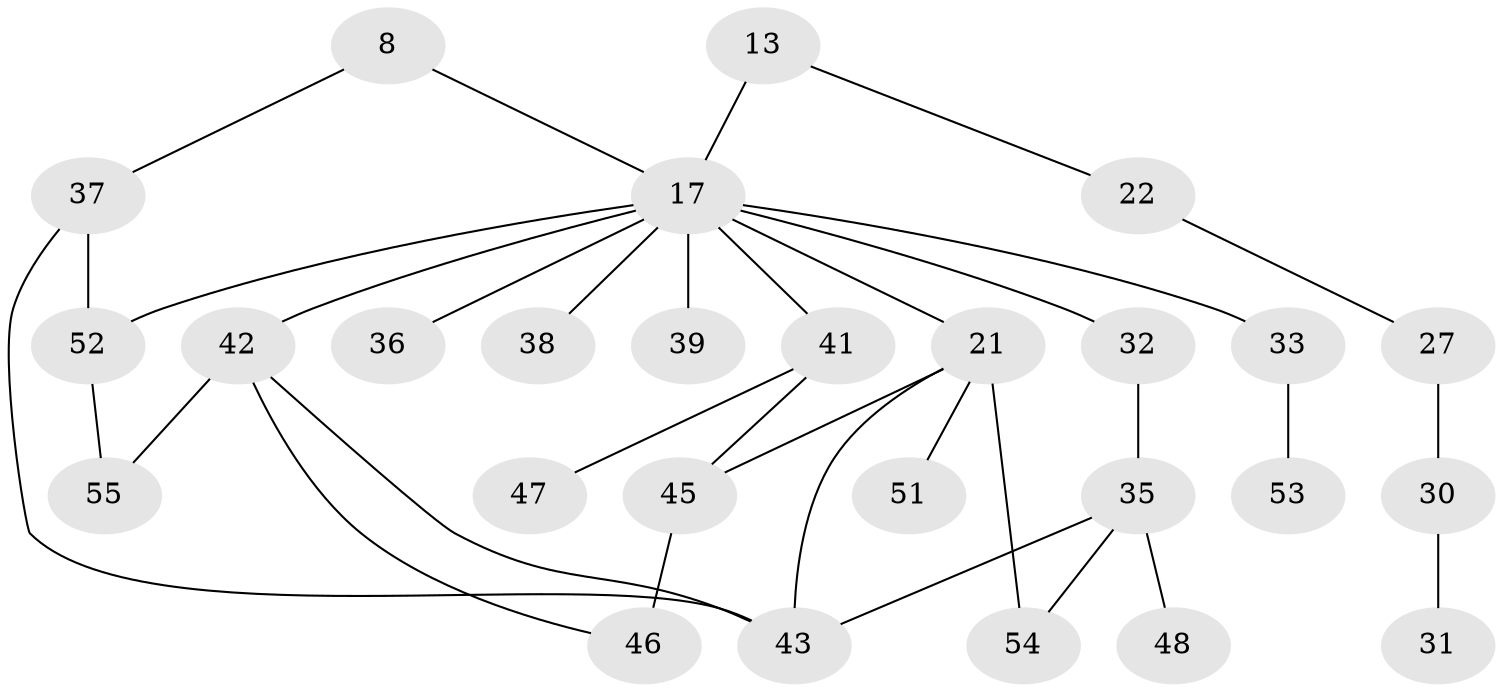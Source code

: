 // original degree distribution, {6: 0.07272727272727272, 5: 0.03636363636363636, 2: 0.36363636363636365, 3: 0.3090909090909091, 4: 0.05454545454545454, 1: 0.16363636363636364}
// Generated by graph-tools (version 1.1) at 2025/45/03/04/25 21:45:37]
// undirected, 27 vertices, 34 edges
graph export_dot {
graph [start="1"]
  node [color=gray90,style=filled];
  8;
  13;
  17 [super="+4+14+7"];
  21 [super="+20"];
  22;
  27;
  30;
  31;
  32;
  33 [super="+15"];
  35 [super="+19+11+6"];
  36;
  37;
  38;
  39;
  41 [super="+40"];
  42 [super="+28"];
  43 [super="+3+29"];
  45 [super="+44"];
  46;
  47;
  48;
  51;
  52 [super="+49+50"];
  53;
  54;
  55;
  8 -- 37;
  8 -- 17;
  13 -- 22;
  13 -- 17;
  17 -- 36;
  17 -- 52 [weight=3];
  17 -- 42 [weight=2];
  17 -- 32 [weight=2];
  17 -- 21 [weight=3];
  17 -- 38;
  17 -- 39;
  17 -- 33;
  17 -- 41;
  21 -- 54;
  21 -- 51;
  21 -- 43 [weight=2];
  21 -- 45;
  22 -- 27;
  27 -- 30;
  30 -- 31;
  32 -- 35;
  33 -- 53;
  35 -- 48;
  35 -- 54;
  35 -- 43 [weight=2];
  37 -- 43 [weight=2];
  37 -- 52 [weight=2];
  41 -- 45;
  41 -- 47;
  42 -- 55;
  42 -- 46;
  42 -- 43;
  45 -- 46 [weight=2];
  52 -- 55;
}

